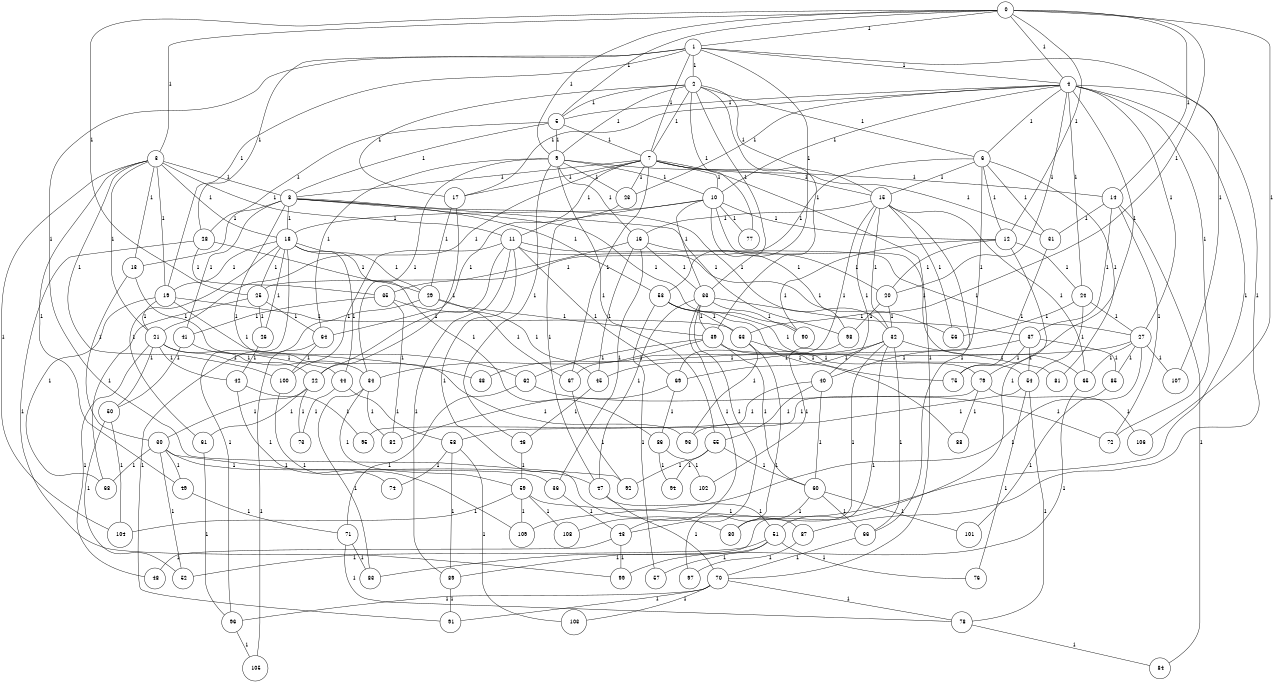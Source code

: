 graph G {
size="8.5,11;"
ratio = "expand;"
fixedsize="true;"
overlap="scale;"
node[shape=circle,width=.12,hight=.12,fontsize=12]
edge[fontsize=12]

0[label=" 0" color=black, pos="0.23634611,2.0798686!"];
1[label=" 1" color=black, pos="1.5000195,1.7929988!"];
2[label=" 2" color=black, pos="0.0016663303,0.049916535!"];
3[label=" 3" color=black, pos="2.9215915,2.2987195!"];
4[label=" 4" color=black, pos="1.9863028,0.012162194!"];
5[label=" 5" color=black, pos="2.6791303,1.2180493!"];
6[label=" 6" color=black, pos="1.6295114,0.49276998!"];
7[label=" 7" color=black, pos="1.3547225,2.7942734!"];
8[label=" 8" color=black, pos="1.2055591,1.9929406!"];
9[label=" 9" color=black, pos="1.1084273,2.1375326!"];
10[label=" 10" color=black, pos="2.4226113,0.12122932!"];
11[label=" 11" color=black, pos="0.59829197,1.9945653!"];
12[label=" 12" color=black, pos="2.9458426,1.9967773!"];
13[label=" 13" color=black, pos="1.6204342,0.39936808!"];
14[label=" 14" color=black, pos="0.92468293,2.266602!"];
15[label=" 15" color=black, pos="0.66894923,2.8704741!"];
16[label=" 16" color=black, pos="1.9350174,0.58008696!"];
17[label=" 17" color=black, pos="1.6493542,1.1535382!"];
18[label=" 18" color=black, pos="2.9050688,0.41616835!"];
19[label=" 19" color=black, pos="2.6947163,2.0879555!"];
20[label=" 20" color=black, pos="2.4174611,0.26553171!"];
21[label=" 21" color=black, pos="2.2995594,1.2878409!"];
22[label=" 22" color=black, pos="0.55703785,1.5036478!"];
23[label=" 23" color=black, pos="1.6153183,0.10049541!"];
24[label=" 24" color=black, pos="2.2375366,1.5937803!"];
25[label=" 25" color=black, pos="2.398202,0.95885629!"];
26[label=" 26" color=black, pos="1.022086,0.80663152!"];
27[label=" 27" color=black, pos="0.78575828,0.35736123!"];
28[label=" 28" color=black, pos="2.9793199,2.2411147!"];
29[label=" 29" color=black, pos="1.2877927,1.5031216!"];
30[label=" 30" color=black, pos="2.0833986,0.070817672!"];
31[label=" 31" color=black, pos="2.3808912,1.2490525!"];
32[label=" 32" color=black, pos="1.8518955,1.5053186!"];
33[label=" 33" color=black, pos="0.5901512,2.5533682!"];
34[label=" 34" color=black, pos="2.8391995,0.32903953!"];
35[label=" 35" color=black, pos="0.2545868,2.8281772!"];
36[label=" 36" color=black, pos="0.30929371,1.512786!"];
37[label=" 37" color=black, pos="2.5982476,1.441917!"];
38[label=" 38" color=black, pos="0.022676947,2.380363!"];
39[label=" 39" color=black, pos="1.6840478,2.021996!"];
40[label=" 40" color=black, pos="1.4722482,1.7860407!"];
41[label=" 41" color=black, pos="2.9914894,1.6746366!"];
42[label=" 42" color=black, pos="1.6994087,2.4556467!"];
43[label=" 43" color=black, pos="1.6900769,2.1879021!"];
44[label=" 44" color=black, pos="0.35311579,0.59645702!"];
45[label=" 45" color=black, pos="2.7165957,2.6330095!"];
46[label=" 46" color=black, pos="0.55110875,0.14284081!"];
47[label=" 47" color=black, pos="1.6427879,1.7710998!"];
48[label=" 48" color=black, pos="0.69215137,2.1774355!"];
49[label=" 49" color=black, pos="2.8965494,2.5143297!"];
50[label=" 50" color=black, pos="0.85574821,2.5499535!"];
51[label=" 51" color=black, pos="2.2538003,1.5451957!"];
52[label=" 52" color=black, pos="2.4385438,1.5582795!"];
53[label=" 53" color=black, pos="0.18002674,2.8944121!"];
54[label=" 54" color=black, pos="1.2046614,2.966292!"];
55[label=" 55" color=black, pos="0.20208972,1.9624855!"];
56[label=" 56" color=black, pos="0.29453233,2.5778819!"];
57[label=" 57" color=black, pos="0.99199307,0.78703982!"];
58[label=" 58" color=black, pos="1.062188,2.3935664!"];
59[label=" 59" color=black, pos="1.074849,2.9229044!"];
60[label=" 60" color=black, pos="1.0804147,0.6685323!"];
61[label=" 61" color=black, pos="2.6724728,1.9915769!"];
62[label=" 62" color=black, pos="0.60019732,2.7245836!"];
63[label=" 63" color=black, pos="0.6952608,2.6965281!"];
64[label=" 64" color=black, pos="1.8269901,1.1808749!"];
65[label=" 65" color=black, pos="0.36662164,0.6667244!"];
66[label=" 66" color=black, pos="2.304908,1.744798!"];
67[label=" 67" color=black, pos="1.9990528,2.8931499!"];
68[label=" 68" color=black, pos="2.1488863,1.3399089!"];
69[label=" 69" color=black, pos="0.12462661,2.6984934!"];
70[label=" 70" color=black, pos="0.28935485,2.527111!"];
71[label=" 71" color=black, pos="1.1101461,0.97440878!"];
72[label=" 72" color=black, pos="0.49804912,1.7561193!"];
73[label=" 73" color=black, pos="0.12319835,2.2934804!"];
74[label=" 74" color=black, pos="0.48313441,0.80786348!"];
75[label=" 75" color=black, pos="2.7059809,1.5616547!"];
76[label=" 76" color=black, pos="0.26269559,1.6762264!"];
77[label=" 77" color=black, pos="1.2330495,0.11214612!"];
78[label=" 78" color=black, pos="0.79779673,1.50702!"];
79[label=" 79" color=black, pos="1.8628962,2.8450789!"];
80[label=" 80" color=black, pos="2.6367124,1.2256161!"];
81[label=" 81" color=black, pos="0.024041834,0.18801718!"];
82[label=" 82" color=black, pos="1.557375,2.9893634!"];
83[label=" 83" color=black, pos="2.696894,0.11822308!"];
84[label=" 84" color=black, pos="1.4525818,1.3469118!"];
85[label=" 85" color=black, pos="0.16916917,0.20803559!"];
86[label=" 86" color=black, pos="0.098315013,0.87490871!"];
87[label=" 87" color=black, pos="2.1964843,1.3221565!"];
88[label=" 88" color=black, pos="1.3211858,0.59310755!"];
89[label=" 89" color=black, pos="1.066869,0.8524039!"];
90[label=" 90" color=black, pos="0.77700538,0.88759984!"];
91[label=" 91" color=black, pos="2.3927855,0.43348904!"];
92[label=" 92" color=black, pos="1.8002723,1.5309985!"];
93[label=" 93" color=black, pos="2.2394588,1.9364074!"];
94[label=" 94" color=black, pos="2.4540896,2.298985!"];
95[label=" 95" color=black, pos="2.5313038,2.4837708!"];
96[label=" 96" color=black, pos="0.16891399,1.1977172!"];
97[label=" 97" color=black, pos="2.858003,1.860027!"];
98[label=" 98" color=black, pos="1.8918885,0.10890783!"];
99[label=" 99" color=black, pos="1.7534498,2.1300412!"];
100[label=" 100" color=black, pos="1.3227977,1.5231636!"];
101[label=" 101" color=black, pos="2.4000737,1.9000303!"];
102[label=" 102" color=black, pos="0.27088717,2.5047373!"];
103[label=" 103" color=black, pos="0.8201568,1.6546805!"];
104[label=" 104" color=black, pos="2.0653864,1.2248538!"];
105[label=" 105" color=black, pos="2.9025188,2.5583978!"];
106[label=" 106" color=black, pos="2.8325076,2.0790812!"];
107[label=" 107" color=black, pos="2.2097025,0.1396795!"];
108[label=" 108" color=black, pos="0.87016206,2.0947568!"];
109[label=" 109" color=black, pos="1.1224142,0.1243991!"];
0--1[label="1"]
0--3[label="1"]
0--4[label="1"]
0--5[label="1"]
0--9[label="1"]
0--12[label="1"]
0--14[label="1"]
0--25[label="1"]
0--63[label="1"]
0--106[label="1"]
1--2[label="1"]
1--4[label="1"]
1--7[label="1"]
1--19[label="1"]
1--28[label="1"]
1--53[label="1"]
1--92[label="1"]
1--107[label="1"]
2--5[label="1"]
2--6[label="1"]
2--7[label="1"]
2--9[label="1"]
2--15[label="1"]
2--17[label="1"]
2--33[label="1"]
2--39[label="1"]
2--77[label="1"]
3--8[label="1"]
3--11[label="1"]
3--13[label="1"]
3--18[label="1"]
3--19[label="1"]
3--21[label="1"]
3--49[label="1"]
3--100[label="1"]
3--104[label="1"]
4--5[label="1"]
4--6[label="1"]
4--10[label="1"]
4--17[label="1"]
4--20[label="1"]
4--23[label="1"]
4--24[label="1"]
4--27[label="1"]
4--43[label="1"]
4--72[label="1"]
4--79[label="1"]
4--87[label="1"]
5--7[label="1"]
5--8[label="1"]
5--9[label="1"]
5--28[label="1"]
6--12[label="1"]
6--15[label="1"]
6--25[label="1"]
6--31[label="1"]
6--34[label="1"]
6--81[label="1"]
7--8[label="1"]
7--10[label="1"]
7--11[label="1"]
7--14[label="1"]
7--17[label="1"]
7--21[label="1"]
7--23[label="1"]
7--31[label="1"]
7--67[label="1"]
7--70[label="1"]
8--13[label="1"]
8--18[label="1"]
8--32[label="1"]
8--41[label="1"]
8--53[label="1"]
8--90[label="1"]
8--93[label="1"]
8--98[label="1"]
9--10[label="1"]
9--15[label="1"]
9--16[label="1"]
9--23[label="1"]
9--34[label="1"]
9--46[label="1"]
9--55[label="1"]
9--64[label="1"]
10--12[label="1"]
10--18[label="1"]
10--33[label="1"]
10--64[label="1"]
10--65[label="1"]
10--77[label="1"]
10--98[label="1"]
11--20[label="1"]
11--22[label="1"]
11--56[label="1"]
11--69[label="1"]
11--80[label="1"]
11--89[label="1"]
11--100[label="1"]
12--20[label="1"]
12--24[label="1"]
12--51[label="1"]
12--90[label="1"]
13--30[label="1"]
13--38[label="1"]
14--31[label="1"]
14--37[label="1"]
14--72[label="1"]
14--84[label="1"]
15--16[label="1"]
15--32[label="1"]
15--40[label="1"]
15--56[label="1"]
15--65[label="1"]
15--66[label="1"]
15--69[label="1"]
16--27[label="1"]
16--33[label="1"]
16--35[label="1"]
16--36[label="1"]
16--45[label="1"]
17--22[label="1"]
17--29[label="1"]
18--19[label="1"]
18--25[label="1"]
18--26[label="1"]
18--29[label="1"]
18--44[label="1"]
18--61[label="1"]
18--86[label="1"]
18--96[label="1"]
19--21[label="1"]
19--62[label="1"]
19--63[label="1"]
19--68[label="1"]
20--32[label="1"]
20--98[label="1"]
21--22[label="1"]
21--34[label="1"]
21--42[label="1"]
21--48[label="1"]
21--50[label="1"]
22--30[label="1"]
22--61[label="1"]
22--73[label="1"]
23--47[label="1"]
24--27[label="1"]
24--54[label="1"]
24--56[label="1"]
25--26[label="1"]
25--64[label="1"]
25--68[label="1"]
26--42[label="1"]
27--38[label="1"]
27--65[label="1"]
27--85[label="1"]
27--107[label="1"]
27--109[label="1"]
28--29[label="1"]
28--35[label="1"]
28--99[label="1"]
29--39[label="1"]
29--67[label="1"]
29--91[label="1"]
30--36[label="1"]
30--47[label="1"]
30--49[label="1"]
30--52[label="1"]
30--68[label="1"]
31--75[label="1"]
32--45[label="1"]
32--66[label="1"]
32--69[label="1"]
32--80[label="1"]
32--81[label="1"]
32--83[label="1"]
33--37[label="1"]
33--39[label="1"]
33--43[label="1"]
33--47[label="1"]
33--90[label="1"]
33--108[label="1"]
34--59[label="1"]
34--82[label="1"]
34--83[label="1"]
35--41[label="1"]
35--45[label="1"]
35--82[label="1"]
36--43[label="1"]
37--40[label="1"]
37--54[label="1"]
37--75[label="1"]
37--85[label="1"]
39--60[label="1"]
39--62[label="1"]
39--67[label="1"]
39--79[label="1"]
40--55[label="1"]
40--58[label="1"]
40--60[label="1"]
41--44[label="1"]
41--50[label="1"]
42--74[label="1"]
42--95[label="1"]
43--48[label="1"]
43--99[label="1"]
44--58[label="1"]
44--73[label="1"]
45--46[label="1"]
46--59[label="1"]
47--51[label="1"]
47--70[label="1"]
49--71[label="1"]
50--52[label="1"]
50--104[label="1"]
51--52[label="1"]
51--57[label="1"]
51--76[label="1"]
51--89[label="1"]
53--54[label="1"]
53--57[label="1"]
53--63[label="1"]
53--88[label="1"]
54--76[label="1"]
54--78[label="1"]
54--93[label="1"]
55--60[label="1"]
55--92[label="1"]
55--94[label="1"]
58--74[label="1"]
58--89[label="1"]
58--103[label="1"]
59--87[label="1"]
59--104[label="1"]
59--108[label="1"]
59--109[label="1"]
60--66[label="1"]
60--80[label="1"]
60--101[label="1"]
61--96[label="1"]
62--71[label="1"]
62--72[label="1"]
63--75[label="1"]
63--93[label="1"]
63--97[label="1"]
64--100[label="1"]
64--105[label="1"]
65--99[label="1"]
66--70[label="1"]
67--92[label="1"]
69--82[label="1"]
69--86[label="1"]
70--78[label="1"]
70--91[label="1"]
70--96[label="1"]
70--103[label="1"]
71--78[label="1"]
71--83[label="1"]
78--84[label="1"]
79--88[label="1"]
79--95[label="1"]
79--106[label="1"]
85--101[label="1"]
86--94[label="1"]
86--102[label="1"]
87--97[label="1"]
89--91[label="1"]
96--105[label="1"]
98--102[label="1"]
100--109[label="1"]

}
